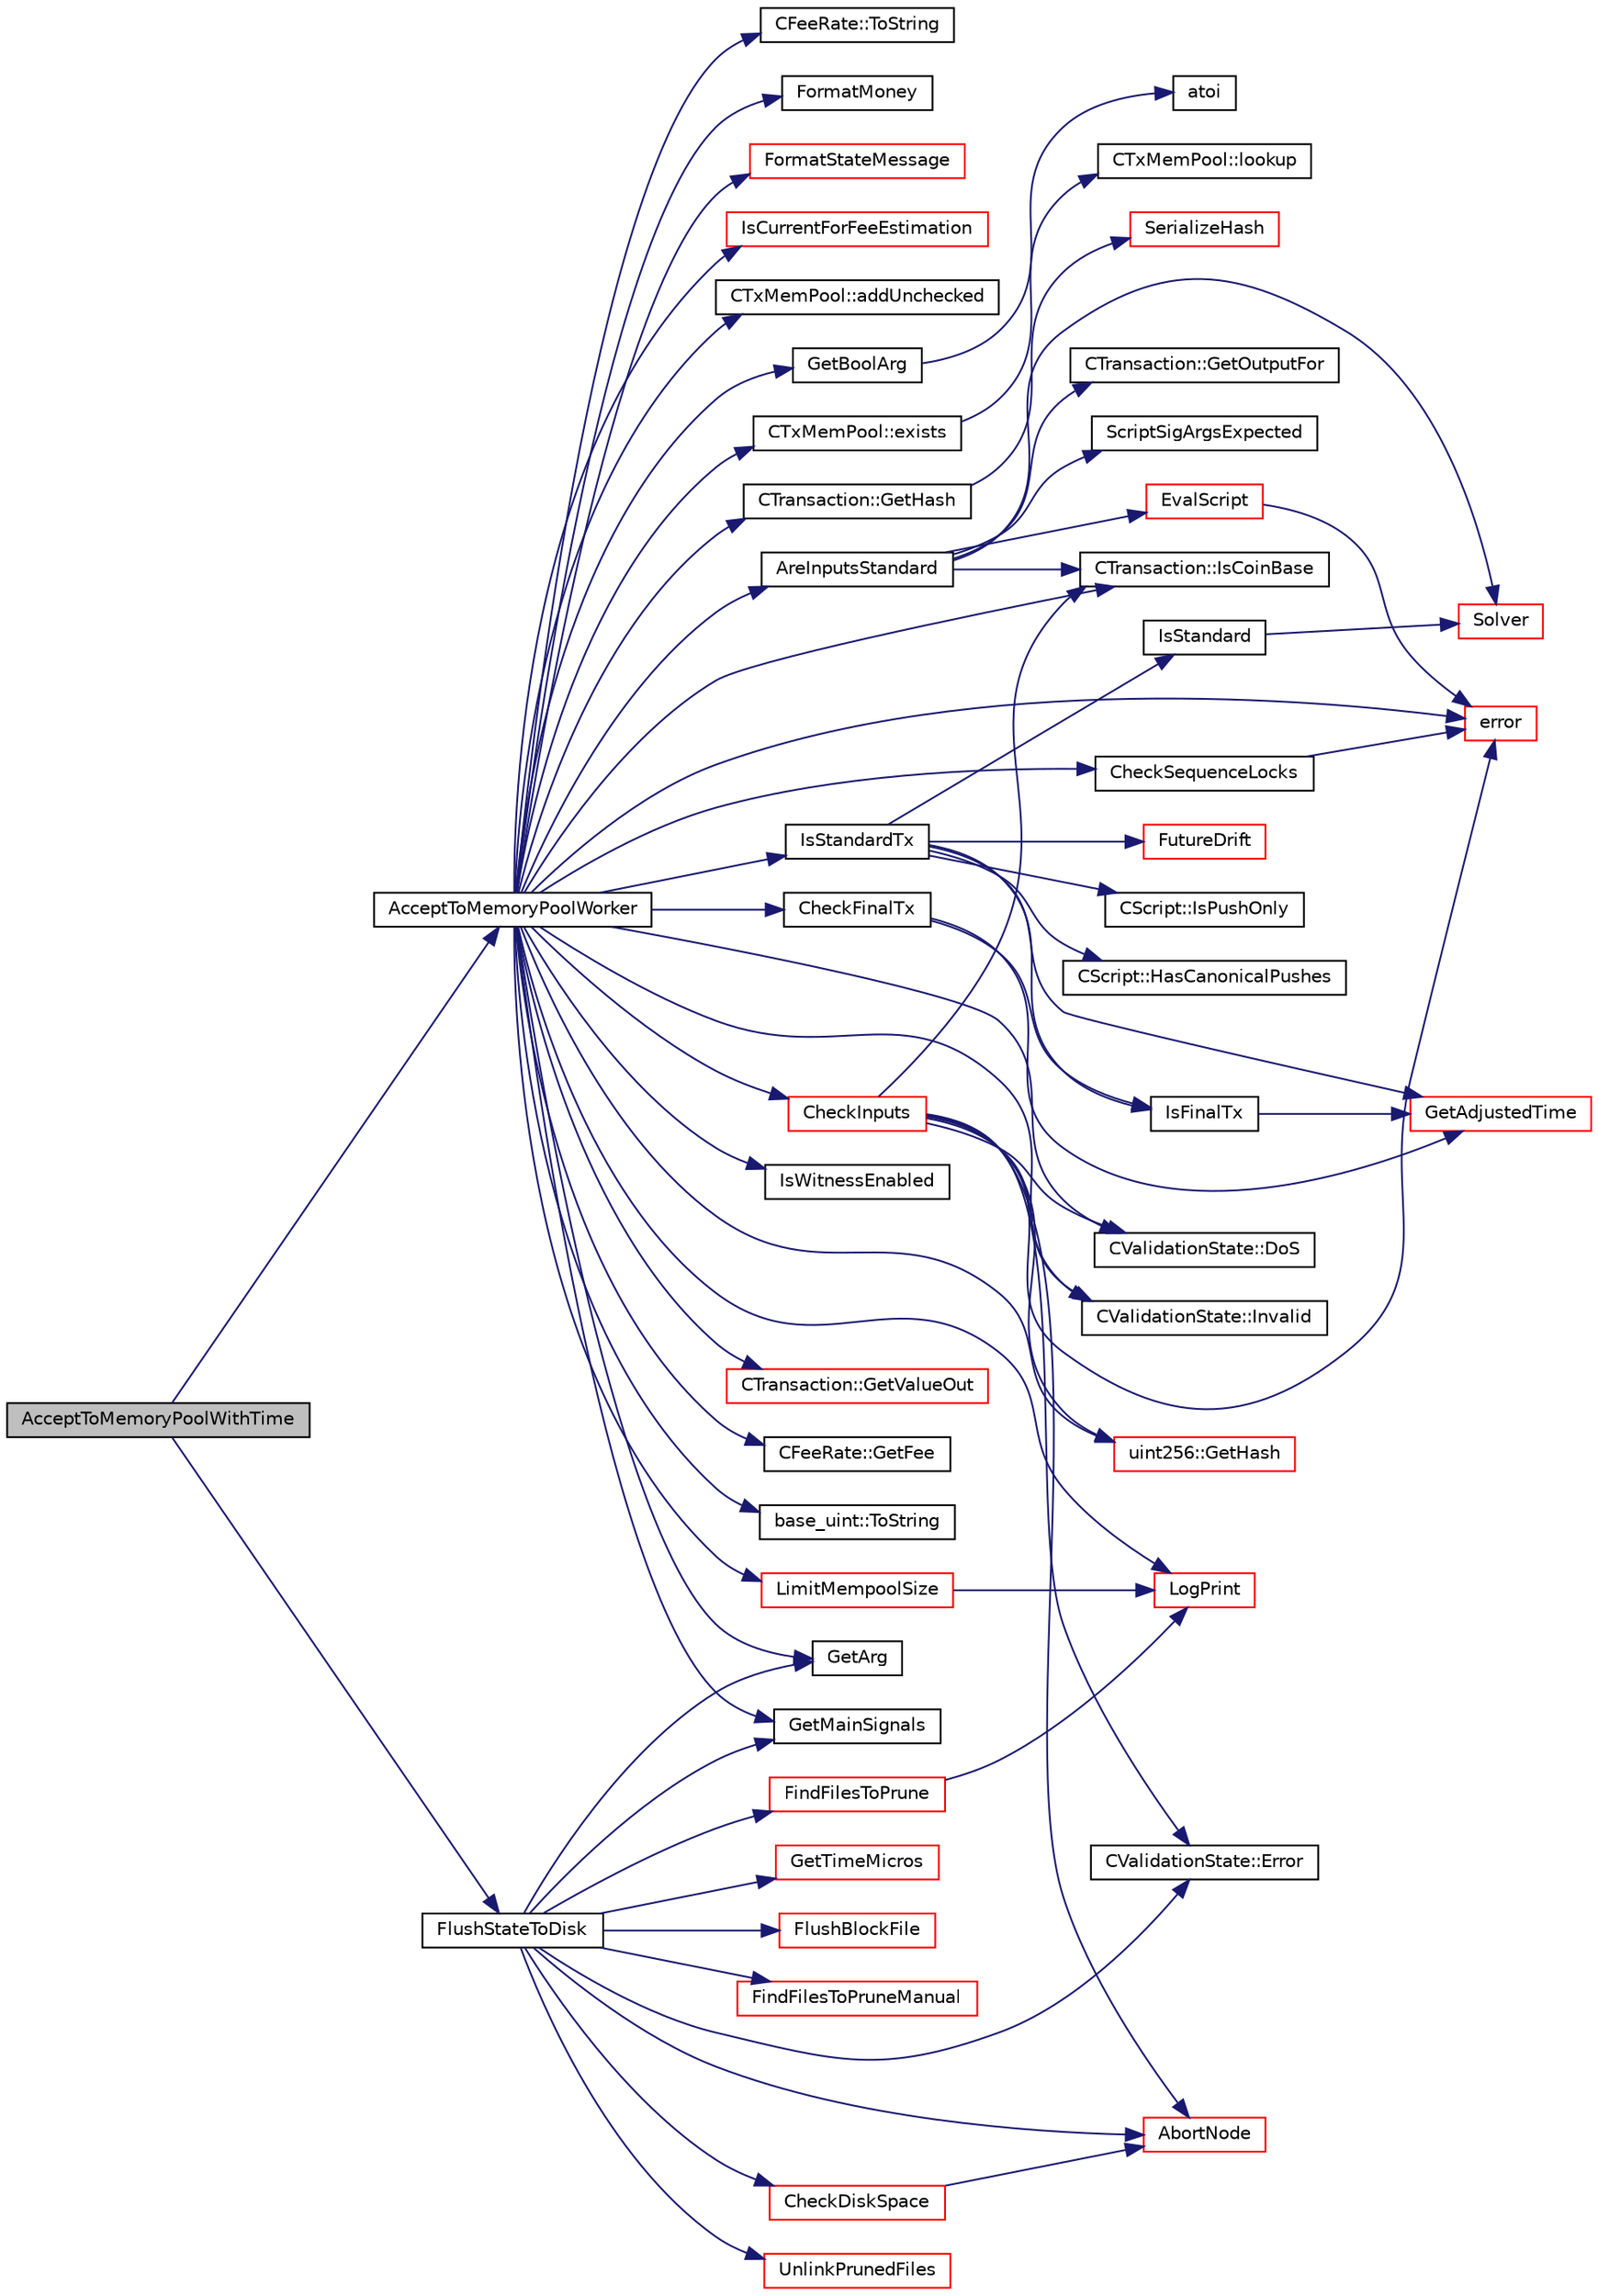 digraph "AcceptToMemoryPoolWithTime"
{
  edge [fontname="Helvetica",fontsize="10",labelfontname="Helvetica",labelfontsize="10"];
  node [fontname="Helvetica",fontsize="10",shape=record];
  rankdir="LR";
  Node386 [label="AcceptToMemoryPoolWithTime",height=0.2,width=0.4,color="black", fillcolor="grey75", style="filled", fontcolor="black"];
  Node386 -> Node387 [color="midnightblue",fontsize="10",style="solid",fontname="Helvetica"];
  Node387 [label="AcceptToMemoryPoolWorker",height=0.2,width=0.4,color="black", fillcolor="white", style="filled",URL="$dd/d7d/validation_8cpp.html#a274b0623037c72315662a07ecf760176"];
  Node387 -> Node388 [color="midnightblue",fontsize="10",style="solid",fontname="Helvetica"];
  Node388 [label="CTransaction::GetHash",height=0.2,width=0.4,color="black", fillcolor="white", style="filled",URL="$df/d43/class_c_transaction.html#a0b46d80e82ca324e82c2ce3fc1492bfa"];
  Node388 -> Node389 [color="midnightblue",fontsize="10",style="solid",fontname="Helvetica"];
  Node389 [label="SerializeHash",height=0.2,width=0.4,color="red", fillcolor="white", style="filled",URL="$db/dfb/hash_8h.html#a6de694e43f17c62025c6883965b65e63"];
  Node387 -> Node391 [color="midnightblue",fontsize="10",style="solid",fontname="Helvetica"];
  Node391 [label="CTransaction::IsCoinBase",height=0.2,width=0.4,color="black", fillcolor="white", style="filled",URL="$df/d43/class_c_transaction.html#a96256e8ac1bf79ad9c057e48c41132dd"];
  Node387 -> Node392 [color="midnightblue",fontsize="10",style="solid",fontname="Helvetica"];
  Node392 [label="CValidationState::DoS",height=0.2,width=0.4,color="black", fillcolor="white", style="filled",URL="$d5/df6/class_c_validation_state.html#a3c6786d00da8d1c5df25b4c3876409e8"];
  Node387 -> Node393 [color="midnightblue",fontsize="10",style="solid",fontname="Helvetica"];
  Node393 [label="IsWitnessEnabled",height=0.2,width=0.4,color="black", fillcolor="white", style="filled",URL="$dd/d7d/validation_8cpp.html#acb0226867d001d0edd267f2e4842bace",tooltip="Check whether witness commitments are required for block. "];
  Node387 -> Node394 [color="midnightblue",fontsize="10",style="solid",fontname="Helvetica"];
  Node394 [label="GetBoolArg",height=0.2,width=0.4,color="black", fillcolor="white", style="filled",URL="$df/d2d/util_8cpp.html#a64d956f1dda7f9a80ab5d594532b906d",tooltip="Return boolean argument or default value. "];
  Node394 -> Node395 [color="midnightblue",fontsize="10",style="solid",fontname="Helvetica"];
  Node395 [label="atoi",height=0.2,width=0.4,color="black", fillcolor="white", style="filled",URL="$d8/d3c/util_8h.html#aa5ce96ec36f4413f820cec9c1831c070"];
  Node387 -> Node396 [color="midnightblue",fontsize="10",style="solid",fontname="Helvetica"];
  Node396 [label="IsStandardTx",height=0.2,width=0.4,color="black", fillcolor="white", style="filled",URL="$df/d0a/main_8cpp.html#acd163a09d0e4384ebe85dead57730dd7"];
  Node396 -> Node397 [color="midnightblue",fontsize="10",style="solid",fontname="Helvetica"];
  Node397 [label="IsFinalTx",height=0.2,width=0.4,color="black", fillcolor="white", style="filled",URL="$df/d0a/main_8cpp.html#adc332cd7ac94e639bb4239618341be19"];
  Node397 -> Node398 [color="midnightblue",fontsize="10",style="solid",fontname="Helvetica"];
  Node398 [label="GetAdjustedTime",height=0.2,width=0.4,color="red", fillcolor="white", style="filled",URL="$df/d2d/util_8cpp.html#a09f81b9c7650f898cf3cf305b87547e6"];
  Node396 -> Node401 [color="midnightblue",fontsize="10",style="solid",fontname="Helvetica"];
  Node401 [label="FutureDrift",height=0.2,width=0.4,color="red", fillcolor="white", style="filled",URL="$d4/dbf/main_8h.html#a3ccc18be451c0cbde74b3074e71f9c66"];
  Node396 -> Node398 [color="midnightblue",fontsize="10",style="solid",fontname="Helvetica"];
  Node396 -> Node409 [color="midnightblue",fontsize="10",style="solid",fontname="Helvetica"];
  Node409 [label="CScript::IsPushOnly",height=0.2,width=0.4,color="black", fillcolor="white", style="filled",URL="$d9/d4b/class_c_script.html#a804771eeafb1039672515eabbc823274"];
  Node396 -> Node410 [color="midnightblue",fontsize="10",style="solid",fontname="Helvetica"];
  Node410 [label="CScript::HasCanonicalPushes",height=0.2,width=0.4,color="black", fillcolor="white", style="filled",URL="$d9/d4b/class_c_script.html#ade3c28813e7c242c73a5d59731d589c5"];
  Node396 -> Node411 [color="midnightblue",fontsize="10",style="solid",fontname="Helvetica"];
  Node411 [label="IsStandard",height=0.2,width=0.4,color="black", fillcolor="white", style="filled",URL="$dd/d0f/script_8cpp.html#abb2b48ecfd43dcb01e25d9d4c333a340"];
  Node411 -> Node412 [color="midnightblue",fontsize="10",style="solid",fontname="Helvetica"];
  Node412 [label="Solver",height=0.2,width=0.4,color="red", fillcolor="white", style="filled",URL="$dd/d0f/script_8cpp.html#a6ee6be50bff44464e905680c6fcee6dc"];
  Node387 -> Node417 [color="midnightblue",fontsize="10",style="solid",fontname="Helvetica"];
  Node417 [label="CheckFinalTx",height=0.2,width=0.4,color="black", fillcolor="white", style="filled",URL="$dd/d7d/validation_8cpp.html#a7e254ea66e047c3d3ed0bedc5997fc4f",tooltip="Transaction validation functions. "];
  Node417 -> Node398 [color="midnightblue",fontsize="10",style="solid",fontname="Helvetica"];
  Node417 -> Node397 [color="midnightblue",fontsize="10",style="solid",fontname="Helvetica"];
  Node387 -> Node418 [color="midnightblue",fontsize="10",style="solid",fontname="Helvetica"];
  Node418 [label="CTxMemPool::exists",height=0.2,width=0.4,color="black", fillcolor="white", style="filled",URL="$db/d98/class_c_tx_mem_pool.html#a8b7a13b5289ab839d4460f41a7da9789"];
  Node418 -> Node419 [color="midnightblue",fontsize="10",style="solid",fontname="Helvetica"];
  Node419 [label="CTxMemPool::lookup",height=0.2,width=0.4,color="black", fillcolor="white", style="filled",URL="$db/d98/class_c_tx_mem_pool.html#ad6d9966cdeb4b6586f7186e709b4e77e"];
  Node387 -> Node420 [color="midnightblue",fontsize="10",style="solid",fontname="Helvetica"];
  Node420 [label="CValidationState::Invalid",height=0.2,width=0.4,color="black", fillcolor="white", style="filled",URL="$d5/df6/class_c_validation_state.html#a88ff08b67f7f44bb3c7f7053bb1ee6fc"];
  Node387 -> Node421 [color="midnightblue",fontsize="10",style="solid",fontname="Helvetica"];
  Node421 [label="CheckSequenceLocks",height=0.2,width=0.4,color="black", fillcolor="white", style="filled",URL="$dd/d7d/validation_8cpp.html#ad6a438d8b190d5742cc471452da5d709",tooltip="Check if transaction will be BIP 68 final in the next block to be created. "];
  Node421 -> Node422 [color="midnightblue",fontsize="10",style="solid",fontname="Helvetica"];
  Node422 [label="error",height=0.2,width=0.4,color="red", fillcolor="white", style="filled",URL="$d8/d3c/util_8h.html#af8985880cf4ef26df0a5aa2ffcb76662"];
  Node387 -> Node430 [color="midnightblue",fontsize="10",style="solid",fontname="Helvetica"];
  Node430 [label="AreInputsStandard",height=0.2,width=0.4,color="black", fillcolor="white", style="filled",URL="$df/d0a/main_8cpp.html#a29901e539b487e09c90ff90c7560bd9d",tooltip="Check for standard transaction types. "];
  Node430 -> Node391 [color="midnightblue",fontsize="10",style="solid",fontname="Helvetica"];
  Node430 -> Node431 [color="midnightblue",fontsize="10",style="solid",fontname="Helvetica"];
  Node431 [label="CTransaction::GetOutputFor",height=0.2,width=0.4,color="black", fillcolor="white", style="filled",URL="$df/d43/class_c_transaction.html#a6b7535cbc89183563196d24c3b1d53cd"];
  Node430 -> Node412 [color="midnightblue",fontsize="10",style="solid",fontname="Helvetica"];
  Node430 -> Node432 [color="midnightblue",fontsize="10",style="solid",fontname="Helvetica"];
  Node432 [label="ScriptSigArgsExpected",height=0.2,width=0.4,color="black", fillcolor="white", style="filled",URL="$dd/d0f/script_8cpp.html#ab4cc63204abc3a5d815fedbfbfe0e5c2"];
  Node430 -> Node433 [color="midnightblue",fontsize="10",style="solid",fontname="Helvetica"];
  Node433 [label="EvalScript",height=0.2,width=0.4,color="red", fillcolor="white", style="filled",URL="$dd/d0f/script_8cpp.html#a06faacc17cea79366513c22361475a5a"];
  Node433 -> Node422 [color="midnightblue",fontsize="10",style="solid",fontname="Helvetica"];
  Node387 -> Node494 [color="midnightblue",fontsize="10",style="solid",fontname="Helvetica"];
  Node494 [label="CTransaction::GetValueOut",height=0.2,width=0.4,color="red", fillcolor="white", style="filled",URL="$df/d43/class_c_transaction.html#a9ce7d94c68adb37627d82669b83a7c59",tooltip="Amount of ions spent by this transaction. "];
  Node387 -> Node489 [color="midnightblue",fontsize="10",style="solid",fontname="Helvetica"];
  Node489 [label="GetArg",height=0.2,width=0.4,color="black", fillcolor="white", style="filled",URL="$df/d2d/util_8cpp.html#a24f685720bf40370e5bd2a192ad50cd8",tooltip="Return string argument or default value. "];
  Node387 -> Node496 [color="midnightblue",fontsize="10",style="solid",fontname="Helvetica"];
  Node496 [label="CFeeRate::GetFee",height=0.2,width=0.4,color="black", fillcolor="white", style="filled",URL="$d3/dd1/class_c_fee_rate.html#a1173705aceba99303d6485d1c2f3f9a8",tooltip="Return the fee in satoshis for the given size in bytes. "];
  Node387 -> Node497 [color="midnightblue",fontsize="10",style="solid",fontname="Helvetica"];
  Node497 [label="uint256::GetHash",height=0.2,width=0.4,color="red", fillcolor="white", style="filled",URL="$d2/d86/classuint256.html#a6dfa79998c7cb7def7a6c7c0a6915c58"];
  Node387 -> Node500 [color="midnightblue",fontsize="10",style="solid",fontname="Helvetica"];
  Node500 [label="base_uint::ToString",height=0.2,width=0.4,color="black", fillcolor="white", style="filled",URL="$da/df7/classbase__uint.html#acccba4d9d51a0c36261718ca0cbb293b"];
  Node387 -> Node501 [color="midnightblue",fontsize="10",style="solid",fontname="Helvetica"];
  Node501 [label="CFeeRate::ToString",height=0.2,width=0.4,color="black", fillcolor="white", style="filled",URL="$d3/dd1/class_c_fee_rate.html#a67a2711583d588edd3dfa2dba682f4ce"];
  Node387 -> Node502 [color="midnightblue",fontsize="10",style="solid",fontname="Helvetica"];
  Node502 [label="FormatMoney",height=0.2,width=0.4,color="black", fillcolor="white", style="filled",URL="$df/d2d/util_8cpp.html#a3293aaba439017a99a494cbf39fb5681"];
  Node387 -> Node503 [color="midnightblue",fontsize="10",style="solid",fontname="Helvetica"];
  Node503 [label="CheckInputs",height=0.2,width=0.4,color="red", fillcolor="white", style="filled",URL="$dd/d7d/validation_8cpp.html#a48897c72856156ef5606fc27fe1954f3",tooltip="Check whether all inputs of this transaction are valid (no double spends, scripts & sigs..."];
  Node503 -> Node391 [color="midnightblue",fontsize="10",style="solid",fontname="Helvetica"];
  Node503 -> Node420 [color="midnightblue",fontsize="10",style="solid",fontname="Helvetica"];
  Node503 -> Node392 [color="midnightblue",fontsize="10",style="solid",fontname="Helvetica"];
  Node503 -> Node422 [color="midnightblue",fontsize="10",style="solid",fontname="Helvetica"];
  Node503 -> Node497 [color="midnightblue",fontsize="10",style="solid",fontname="Helvetica"];
  Node503 -> Node563 [color="midnightblue",fontsize="10",style="solid",fontname="Helvetica"];
  Node563 [label="AbortNode",height=0.2,width=0.4,color="red", fillcolor="white", style="filled",URL="$df/d0a/main_8cpp.html#a183c4f45aed59599d1875a80d0cf58ca",tooltip="Abort with a message. "];
  Node503 -> Node565 [color="midnightblue",fontsize="10",style="solid",fontname="Helvetica"];
  Node565 [label="CValidationState::Error",height=0.2,width=0.4,color="black", fillcolor="white", style="filled",URL="$d5/df6/class_c_validation_state.html#abf67ad56f62df5679d47c289684c554c"];
  Node387 -> Node422 [color="midnightblue",fontsize="10",style="solid",fontname="Helvetica"];
  Node387 -> Node532 [color="midnightblue",fontsize="10",style="solid",fontname="Helvetica"];
  Node532 [label="FormatStateMessage",height=0.2,width=0.4,color="red", fillcolor="white", style="filled",URL="$dd/d7d/validation_8cpp.html#a86ed1d2d0837b905d74c2e4192b6c06a",tooltip="Convert CValidationState to a human-readable message for logging. "];
  Node387 -> Node492 [color="midnightblue",fontsize="10",style="solid",fontname="Helvetica"];
  Node492 [label="LogPrint",height=0.2,width=0.4,color="red", fillcolor="white", style="filled",URL="$d8/d3c/util_8h.html#aab1f837a2366f424bdc996fdf6352171"];
  Node387 -> Node601 [color="midnightblue",fontsize="10",style="solid",fontname="Helvetica"];
  Node601 [label="IsCurrentForFeeEstimation",height=0.2,width=0.4,color="red", fillcolor="white", style="filled",URL="$dd/d7d/validation_8cpp.html#ae1607adf127df83982532a298fe0a216"];
  Node387 -> Node602 [color="midnightblue",fontsize="10",style="solid",fontname="Helvetica"];
  Node602 [label="CTxMemPool::addUnchecked",height=0.2,width=0.4,color="black", fillcolor="white", style="filled",URL="$db/d98/class_c_tx_mem_pool.html#a1203ac5cf3bdb88af4922705afad555d"];
  Node387 -> Node603 [color="midnightblue",fontsize="10",style="solid",fontname="Helvetica"];
  Node603 [label="LimitMempoolSize",height=0.2,width=0.4,color="red", fillcolor="white", style="filled",URL="$dd/d7d/validation_8cpp.html#a7e7f42c8ba171f4661a9cfa9f4b37fba"];
  Node603 -> Node492 [color="midnightblue",fontsize="10",style="solid",fontname="Helvetica"];
  Node387 -> Node582 [color="midnightblue",fontsize="10",style="solid",fontname="Helvetica"];
  Node582 [label="GetMainSignals",height=0.2,width=0.4,color="black", fillcolor="white", style="filled",URL="$d1/dd6/validationinterface_8cpp.html#a0aaad62c8654cb1868295e0682b05866"];
  Node386 -> Node574 [color="midnightblue",fontsize="10",style="solid",fontname="Helvetica"];
  Node574 [label="FlushStateToDisk",height=0.2,width=0.4,color="black", fillcolor="white", style="filled",URL="$dd/d7d/validation_8cpp.html#a788f3aaee688481378aa35a0e776718a",tooltip="Update the on-disk chain state. "];
  Node574 -> Node575 [color="midnightblue",fontsize="10",style="solid",fontname="Helvetica"];
  Node575 [label="FindFilesToPruneManual",height=0.2,width=0.4,color="red", fillcolor="white", style="filled",URL="$dd/d7d/validation_8cpp.html#a7b3cf36109d96522d4aabe9449e42a3a"];
  Node574 -> Node577 [color="midnightblue",fontsize="10",style="solid",fontname="Helvetica"];
  Node577 [label="FindFilesToPrune",height=0.2,width=0.4,color="red", fillcolor="white", style="filled",URL="$dd/d7d/validation_8cpp.html#a1cdff462f05b3641a87b34498673bdee",tooltip="Prune block and undo files (blk???.dat and undo???.dat) so that the disk space used is less than a us..."];
  Node577 -> Node492 [color="midnightblue",fontsize="10",style="solid",fontname="Helvetica"];
  Node574 -> Node549 [color="midnightblue",fontsize="10",style="solid",fontname="Helvetica"];
  Node549 [label="GetTimeMicros",height=0.2,width=0.4,color="red", fillcolor="white", style="filled",URL="$d8/d3c/util_8h.html#a0c5a06b50cd805b1923552114494c029"];
  Node574 -> Node489 [color="midnightblue",fontsize="10",style="solid",fontname="Helvetica"];
  Node574 -> Node560 [color="midnightblue",fontsize="10",style="solid",fontname="Helvetica"];
  Node560 [label="CheckDiskSpace",height=0.2,width=0.4,color="red", fillcolor="white", style="filled",URL="$dd/d7d/validation_8cpp.html#a7d4a97e049394047743b48c0cd0f0791",tooltip="Check whether enough disk space is available for an incoming block. "];
  Node560 -> Node563 [color="midnightblue",fontsize="10",style="solid",fontname="Helvetica"];
  Node574 -> Node565 [color="midnightblue",fontsize="10",style="solid",fontname="Helvetica"];
  Node574 -> Node579 [color="midnightblue",fontsize="10",style="solid",fontname="Helvetica"];
  Node579 [label="FlushBlockFile",height=0.2,width=0.4,color="red", fillcolor="white", style="filled",URL="$dd/d7d/validation_8cpp.html#a60aaca97e87f41ccf0f794d1ff252bff"];
  Node574 -> Node563 [color="midnightblue",fontsize="10",style="solid",fontname="Helvetica"];
  Node574 -> Node581 [color="midnightblue",fontsize="10",style="solid",fontname="Helvetica"];
  Node581 [label="UnlinkPrunedFiles",height=0.2,width=0.4,color="red", fillcolor="white", style="filled",URL="$dd/d7d/validation_8cpp.html#aeec5391c3d81044fb887645b81803b4b",tooltip="Actually unlink the specified files. "];
  Node574 -> Node582 [color="midnightblue",fontsize="10",style="solid",fontname="Helvetica"];
}
